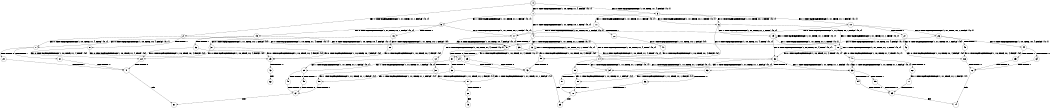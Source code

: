 digraph BCG {
size = "7, 10.5";
center = TRUE;
node [shape = circle];
0 [peripheries = 2];
0 -> 1 [label = "EX !0 !ATOMIC_EXCH_BRANCH (1, +0, TRUE, +1, 4, FALSE) !{0, 1}"];
0 -> 2 [label = "EX !1 !ATOMIC_EXCH_BRANCH (1, +1, TRUE, +1, 1, FALSE) !{0, 1}"];
0 -> 3 [label = "EX !0 !ATOMIC_EXCH_BRANCH (1, +0, TRUE, +1, 4, FALSE) !{0, 1}"];
1 -> 4 [label = "EX !0 !ATOMIC_EXCH_BRANCH (1, +1, TRUE, +0, 1, TRUE) !{0, 1}"];
1 -> 5 [label = "EX !1 !ATOMIC_EXCH_BRANCH (1, +1, TRUE, +1, 1, FALSE) !{0, 1}"];
1 -> 6 [label = "EX !0 !ATOMIC_EXCH_BRANCH (1, +1, TRUE, +0, 1, TRUE) !{0, 1}"];
2 -> 7 [label = "EX !0 !ATOMIC_EXCH_BRANCH (1, +0, TRUE, +1, 4, TRUE) !{0, 1}"];
2 -> 8 [label = "TERMINATE !1"];
2 -> 9 [label = "EX !0 !ATOMIC_EXCH_BRANCH (1, +0, TRUE, +1, 4, TRUE) !{0, 1}"];
3 -> 10 [label = "EX !1 !ATOMIC_EXCH_BRANCH (1, +1, TRUE, +1, 1, FALSE) !{0, 1}"];
3 -> 6 [label = "EX !0 !ATOMIC_EXCH_BRANCH (1, +1, TRUE, +0, 1, TRUE) !{0, 1}"];
3 -> 11 [label = "EX !1 !ATOMIC_EXCH_BRANCH (1, +1, TRUE, +1, 1, FALSE) !{0, 1}"];
4 -> 12 [label = "EX !0 !ATOMIC_EXCH_BRANCH (1, +0, TRUE, +1, 4, TRUE) !{0, 1}"];
4 -> 13 [label = "EX !1 !ATOMIC_EXCH_BRANCH (1, +1, TRUE, +1, 1, TRUE) !{0, 1}"];
4 -> 14 [label = "EX !0 !ATOMIC_EXCH_BRANCH (1, +0, TRUE, +1, 4, TRUE) !{0, 1}"];
5 -> 15 [label = "EX !0 !ATOMIC_EXCH_BRANCH (1, +1, TRUE, +0, 1, FALSE) !{0, 1}"];
5 -> 16 [label = "TERMINATE !1"];
5 -> 17 [label = "EX !0 !ATOMIC_EXCH_BRANCH (1, +1, TRUE, +0, 1, FALSE) !{0, 1}"];
6 -> 18 [label = "EX !1 !ATOMIC_EXCH_BRANCH (1, +1, TRUE, +1, 1, TRUE) !{0, 1}"];
6 -> 14 [label = "EX !0 !ATOMIC_EXCH_BRANCH (1, +0, TRUE, +1, 4, TRUE) !{0, 1}"];
6 -> 19 [label = "EX !1 !ATOMIC_EXCH_BRANCH (1, +1, TRUE, +1, 1, TRUE) !{0, 1}"];
7 -> 20 [label = "TERMINATE !0"];
7 -> 21 [label = "TERMINATE !1"];
8 -> 22 [label = "EX !0 !ATOMIC_EXCH_BRANCH (1, +0, TRUE, +1, 4, TRUE) !{0}"];
8 -> 23 [label = "EX !0 !ATOMIC_EXCH_BRANCH (1, +0, TRUE, +1, 4, TRUE) !{0}"];
9 -> 24 [label = "TERMINATE !0"];
9 -> 25 [label = "TERMINATE !1"];
10 -> 26 [label = "EX !0 !ATOMIC_EXCH_BRANCH (1, +1, TRUE, +0, 1, FALSE) !{0, 1}"];
10 -> 27 [label = "TERMINATE !1"];
10 -> 17 [label = "EX !0 !ATOMIC_EXCH_BRANCH (1, +1, TRUE, +0, 1, FALSE) !{0, 1}"];
11 -> 17 [label = "EX !0 !ATOMIC_EXCH_BRANCH (1, +1, TRUE, +0, 1, FALSE) !{0, 1}"];
11 -> 28 [label = "TERMINATE !1"];
12 -> 29 [label = "EX !1 !ATOMIC_EXCH_BRANCH (1, +1, TRUE, +1, 1, FALSE) !{0, 1}"];
12 -> 30 [label = "TERMINATE !0"];
13 -> 31 [label = "EX !0 !ATOMIC_EXCH_BRANCH (1, +0, TRUE, +1, 4, TRUE) !{0, 1}"];
13 -> 13 [label = "EX !1 !ATOMIC_EXCH_BRANCH (1, +1, TRUE, +1, 1, TRUE) !{0, 1}"];
13 -> 32 [label = "EX !0 !ATOMIC_EXCH_BRANCH (1, +0, TRUE, +1, 4, TRUE) !{0, 1}"];
14 -> 33 [label = "EX !1 !ATOMIC_EXCH_BRANCH (1, +1, TRUE, +1, 1, FALSE) !{0, 1}"];
14 -> 34 [label = "EX !1 !ATOMIC_EXCH_BRANCH (1, +1, TRUE, +1, 1, FALSE) !{0, 1}"];
14 -> 35 [label = "TERMINATE !0"];
15 -> 7 [label = "EX !0 !ATOMIC_EXCH_BRANCH (1, +0, TRUE, +0, 4, FALSE) !{0, 1}"];
15 -> 36 [label = "TERMINATE !1"];
15 -> 9 [label = "EX !0 !ATOMIC_EXCH_BRANCH (1, +0, TRUE, +0, 4, FALSE) !{0, 1}"];
16 -> 37 [label = "EX !0 !ATOMIC_EXCH_BRANCH (1, +1, TRUE, +0, 1, FALSE) !{0}"];
16 -> 38 [label = "EX !0 !ATOMIC_EXCH_BRANCH (1, +1, TRUE, +0, 1, FALSE) !{0}"];
17 -> 9 [label = "EX !0 !ATOMIC_EXCH_BRANCH (1, +0, TRUE, +0, 4, FALSE) !{0, 1}"];
17 -> 39 [label = "TERMINATE !1"];
18 -> 40 [label = "EX !0 !ATOMIC_EXCH_BRANCH (1, +0, TRUE, +1, 4, TRUE) !{0, 1}"];
18 -> 18 [label = "EX !1 !ATOMIC_EXCH_BRANCH (1, +1, TRUE, +1, 1, TRUE) !{0, 1}"];
18 -> 32 [label = "EX !0 !ATOMIC_EXCH_BRANCH (1, +0, TRUE, +1, 4, TRUE) !{0, 1}"];
19 -> 18 [label = "EX !1 !ATOMIC_EXCH_BRANCH (1, +1, TRUE, +1, 1, TRUE) !{0, 1}"];
19 -> 32 [label = "EX !0 !ATOMIC_EXCH_BRANCH (1, +0, TRUE, +1, 4, TRUE) !{0, 1}"];
19 -> 19 [label = "EX !1 !ATOMIC_EXCH_BRANCH (1, +1, TRUE, +1, 1, TRUE) !{0, 1}"];
20 -> 41 [label = "TERMINATE !1"];
21 -> 41 [label = "TERMINATE !0"];
22 -> 41 [label = "TERMINATE !0"];
23 -> 42 [label = "TERMINATE !0"];
24 -> 43 [label = "TERMINATE !1"];
25 -> 43 [label = "TERMINATE !0"];
26 -> 44 [label = "EX !0 !ATOMIC_EXCH_BRANCH (1, +0, TRUE, +0, 4, FALSE) !{0, 1}"];
26 -> 45 [label = "TERMINATE !1"];
26 -> 9 [label = "EX !0 !ATOMIC_EXCH_BRANCH (1, +0, TRUE, +0, 4, FALSE) !{0, 1}"];
27 -> 46 [label = "EX !0 !ATOMIC_EXCH_BRANCH (1, +1, TRUE, +0, 1, FALSE) !{0}"];
28 -> 47 [label = "EX !0 !ATOMIC_EXCH_BRANCH (1, +1, TRUE, +0, 1, FALSE) !{0}"];
29 -> 48 [label = "TERMINATE !0"];
29 -> 49 [label = "TERMINATE !1"];
30 -> 50 [label = "EX !1 !ATOMIC_EXCH_BRANCH (1, +1, TRUE, +1, 1, FALSE) !{1}"];
30 -> 51 [label = "EX !1 !ATOMIC_EXCH_BRANCH (1, +1, TRUE, +1, 1, FALSE) !{1}"];
31 -> 29 [label = "EX !1 !ATOMIC_EXCH_BRANCH (1, +1, TRUE, +1, 1, FALSE) !{0, 1}"];
31 -> 52 [label = "TERMINATE !0"];
32 -> 33 [label = "EX !1 !ATOMIC_EXCH_BRANCH (1, +1, TRUE, +1, 1, FALSE) !{0, 1}"];
32 -> 34 [label = "EX !1 !ATOMIC_EXCH_BRANCH (1, +1, TRUE, +1, 1, FALSE) !{0, 1}"];
32 -> 53 [label = "TERMINATE !0"];
33 -> 54 [label = "TERMINATE !0"];
33 -> 55 [label = "TERMINATE !1"];
34 -> 56 [label = "TERMINATE !0"];
34 -> 57 [label = "TERMINATE !1"];
35 -> 58 [label = "EX !1 !ATOMIC_EXCH_BRANCH (1, +1, TRUE, +1, 1, FALSE) !{1}"];
36 -> 22 [label = "EX !0 !ATOMIC_EXCH_BRANCH (1, +0, TRUE, +0, 4, FALSE) !{0}"];
36 -> 23 [label = "EX !0 !ATOMIC_EXCH_BRANCH (1, +0, TRUE, +0, 4, FALSE) !{0}"];
37 -> 22 [label = "EX !0 !ATOMIC_EXCH_BRANCH (1, +0, TRUE, +0, 4, FALSE) !{0}"];
37 -> 23 [label = "EX !0 !ATOMIC_EXCH_BRANCH (1, +0, TRUE, +0, 4, FALSE) !{0}"];
38 -> 23 [label = "EX !0 !ATOMIC_EXCH_BRANCH (1, +0, TRUE, +0, 4, FALSE) !{0}"];
39 -> 59 [label = "EX !0 !ATOMIC_EXCH_BRANCH (1, +0, TRUE, +0, 4, FALSE) !{0}"];
40 -> 33 [label = "EX !1 !ATOMIC_EXCH_BRANCH (1, +1, TRUE, +1, 1, FALSE) !{0, 1}"];
40 -> 60 [label = "TERMINATE !0"];
41 -> 61 [label = "exit"];
42 -> 62 [label = "exit"];
43 -> 63 [label = "exit"];
44 -> 64 [label = "TERMINATE !0"];
44 -> 65 [label = "TERMINATE !1"];
45 -> 66 [label = "EX !0 !ATOMIC_EXCH_BRANCH (1, +0, TRUE, +0, 4, FALSE) !{0}"];
46 -> 66 [label = "EX !0 !ATOMIC_EXCH_BRANCH (1, +0, TRUE, +0, 4, FALSE) !{0}"];
47 -> 59 [label = "EX !0 !ATOMIC_EXCH_BRANCH (1, +0, TRUE, +0, 4, FALSE) !{0}"];
48 -> 67 [label = "TERMINATE !1"];
49 -> 67 [label = "TERMINATE !0"];
50 -> 67 [label = "TERMINATE !1"];
51 -> 68 [label = "TERMINATE !1"];
52 -> 50 [label = "EX !1 !ATOMIC_EXCH_BRANCH (1, +1, TRUE, +1, 1, FALSE) !{1}"];
52 -> 51 [label = "EX !1 !ATOMIC_EXCH_BRANCH (1, +1, TRUE, +1, 1, FALSE) !{1}"];
53 -> 58 [label = "EX !1 !ATOMIC_EXCH_BRANCH (1, +1, TRUE, +1, 1, FALSE) !{1}"];
54 -> 69 [label = "TERMINATE !1"];
55 -> 69 [label = "TERMINATE !0"];
56 -> 70 [label = "TERMINATE !1"];
57 -> 70 [label = "TERMINATE !0"];
58 -> 70 [label = "TERMINATE !1"];
59 -> 43 [label = "TERMINATE !0"];
60 -> 71 [label = "EX !1 !ATOMIC_EXCH_BRANCH (1, +1, TRUE, +1, 1, FALSE) !{1}"];
64 -> 72 [label = "TERMINATE !1"];
65 -> 72 [label = "TERMINATE !0"];
66 -> 72 [label = "TERMINATE !0"];
67 -> 61 [label = "exit"];
68 -> 73 [label = "exit"];
69 -> 74 [label = "exit"];
70 -> 63 [label = "exit"];
71 -> 69 [label = "TERMINATE !1"];
72 -> 74 [label = "exit"];
}
